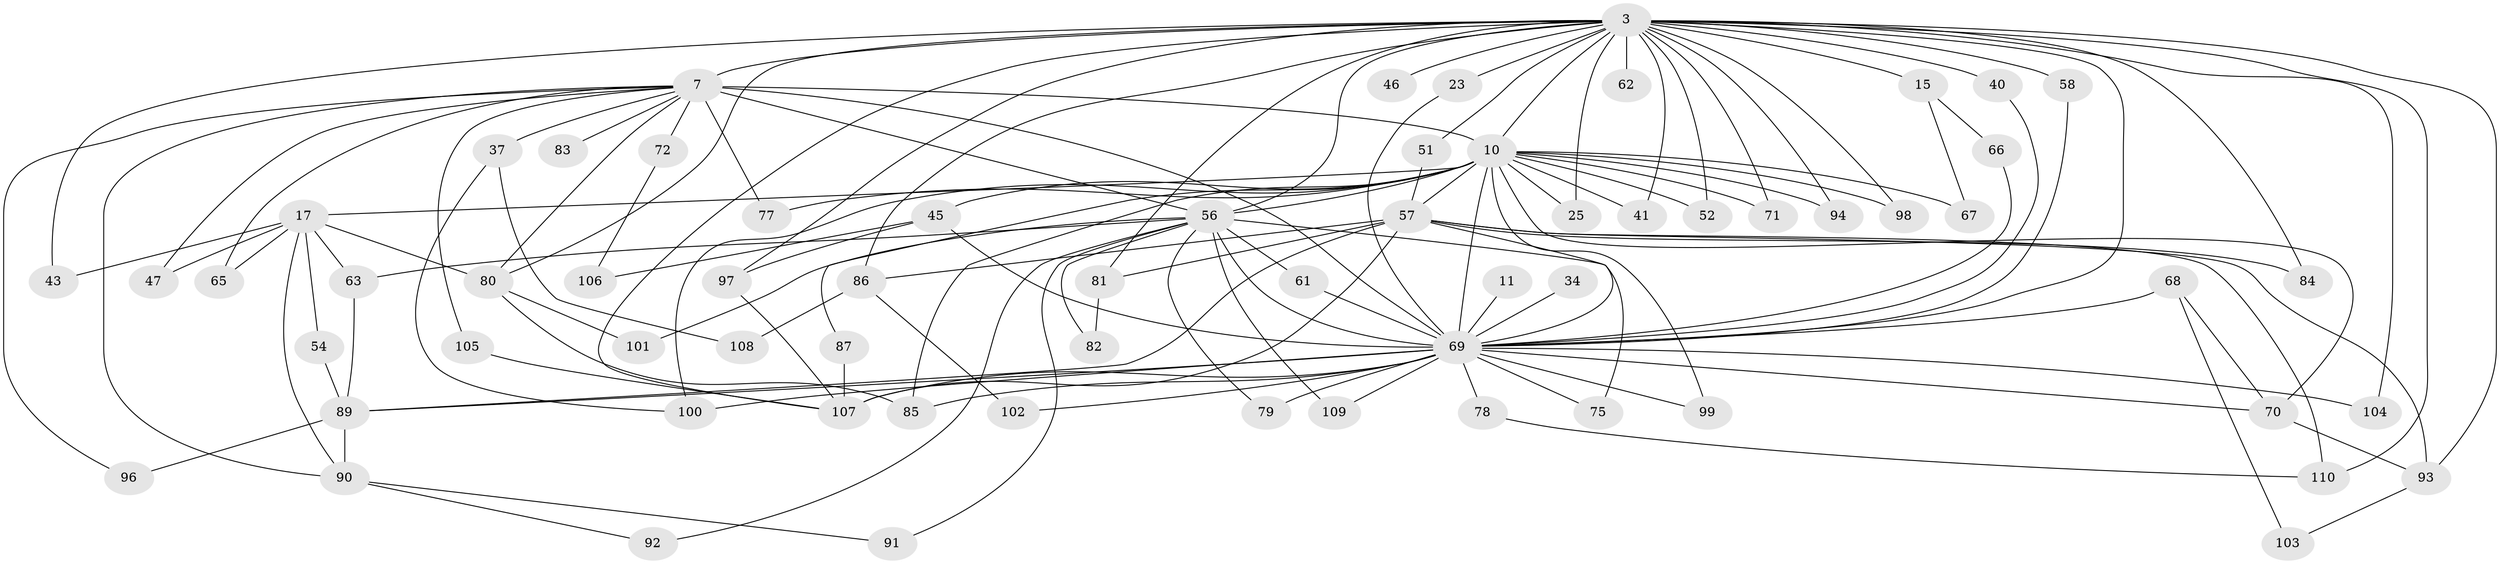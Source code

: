 // original degree distribution, {25: 0.00909090909090909, 16: 0.01818181818181818, 26: 0.00909090909090909, 20: 0.00909090909090909, 18: 0.00909090909090909, 14: 0.00909090909090909, 27: 0.00909090909090909, 17: 0.00909090909090909, 21: 0.00909090909090909, 2: 0.509090909090909, 3: 0.22727272727272727, 11: 0.00909090909090909, 4: 0.07272727272727272, 9: 0.00909090909090909, 5: 0.045454545454545456, 7: 0.01818181818181818, 6: 0.01818181818181818}
// Generated by graph-tools (version 1.1) at 2025/49/03/04/25 21:49:36]
// undirected, 66 vertices, 131 edges
graph export_dot {
graph [start="1"]
  node [color=gray90,style=filled];
  3 [super="+1"];
  7 [super="+5"];
  10 [super="+8"];
  11;
  15;
  17;
  23;
  25;
  34;
  37 [super="+22"];
  40;
  41;
  43;
  45 [super="+33"];
  46;
  47;
  51;
  52;
  54;
  56 [super="+38+44"];
  57 [super="+21+19"];
  58;
  61;
  62;
  63 [super="+49"];
  65;
  66;
  67 [super="+20"];
  68 [super="+53"];
  69 [super="+42+55"];
  70 [super="+26"];
  71 [super="+30"];
  72;
  75;
  77;
  78;
  79;
  80 [super="+50+74"];
  81 [super="+59"];
  82;
  83;
  84;
  85 [super="+76"];
  86 [super="+32"];
  87;
  89 [super="+39"];
  90 [super="+88"];
  91;
  92;
  93 [super="+35"];
  94;
  96;
  97 [super="+95"];
  98;
  99;
  100 [super="+36"];
  101;
  102;
  103;
  104;
  105;
  106;
  107 [super="+28+64"];
  108;
  109;
  110 [super="+60"];
  3 -- 7 [weight=4];
  3 -- 10 [weight=4];
  3 -- 15 [weight=2];
  3 -- 25;
  3 -- 40;
  3 -- 46 [weight=2];
  3 -- 51;
  3 -- 52;
  3 -- 62 [weight=2];
  3 -- 84;
  3 -- 97;
  3 -- 104;
  3 -- 81 [weight=2];
  3 -- 86 [weight=2];
  3 -- 23;
  3 -- 94;
  3 -- 98;
  3 -- 41;
  3 -- 43;
  3 -- 56 [weight=2];
  3 -- 58;
  3 -- 71 [weight=2];
  3 -- 69 [weight=10];
  3 -- 80;
  3 -- 107;
  3 -- 93;
  3 -- 110;
  7 -- 10 [weight=4];
  7 -- 72 [weight=2];
  7 -- 83 [weight=2];
  7 -- 90 [weight=2];
  7 -- 105;
  7 -- 65;
  7 -- 77;
  7 -- 96;
  7 -- 37 [weight=3];
  7 -- 47;
  7 -- 69 [weight=8];
  7 -- 56;
  7 -- 80;
  10 -- 17 [weight=2];
  10 -- 25;
  10 -- 52;
  10 -- 57 [weight=4];
  10 -- 67 [weight=2];
  10 -- 70 [weight=2];
  10 -- 94;
  10 -- 71 [weight=2];
  10 -- 77;
  10 -- 85 [weight=2];
  10 -- 87;
  10 -- 98;
  10 -- 99;
  10 -- 41;
  10 -- 45 [weight=2];
  10 -- 100;
  10 -- 69 [weight=10];
  10 -- 56 [weight=3];
  11 -- 69 [weight=2];
  15 -- 66;
  15 -- 67;
  17 -- 43;
  17 -- 47;
  17 -- 54;
  17 -- 65;
  17 -- 90;
  17 -- 63;
  17 -- 80;
  23 -- 69;
  34 -- 69 [weight=2];
  37 -- 108;
  37 -- 100;
  40 -- 69;
  45 -- 106;
  45 -- 69 [weight=2];
  45 -- 97;
  51 -- 57;
  54 -- 89;
  56 -- 69;
  56 -- 101;
  56 -- 75;
  56 -- 109;
  56 -- 79;
  56 -- 82;
  56 -- 91;
  56 -- 92;
  56 -- 61;
  56 -- 63;
  57 -- 81;
  57 -- 84;
  57 -- 86;
  57 -- 93;
  57 -- 107 [weight=2];
  57 -- 69 [weight=2];
  57 -- 89;
  57 -- 110;
  58 -- 69;
  61 -- 69;
  63 -- 89;
  66 -- 69;
  68 -- 103;
  68 -- 70;
  68 -- 69 [weight=2];
  69 -- 70;
  69 -- 75;
  69 -- 78;
  69 -- 79;
  69 -- 85;
  69 -- 99;
  69 -- 100;
  69 -- 102;
  69 -- 104;
  69 -- 107 [weight=3];
  69 -- 109;
  69 -- 89;
  70 -- 93;
  72 -- 106;
  78 -- 110;
  80 -- 85;
  80 -- 101;
  81 -- 82;
  86 -- 102;
  86 -- 108;
  87 -- 107;
  89 -- 96;
  89 -- 90 [weight=2];
  90 -- 91;
  90 -- 92;
  93 -- 103;
  97 -- 107;
  105 -- 107;
}
